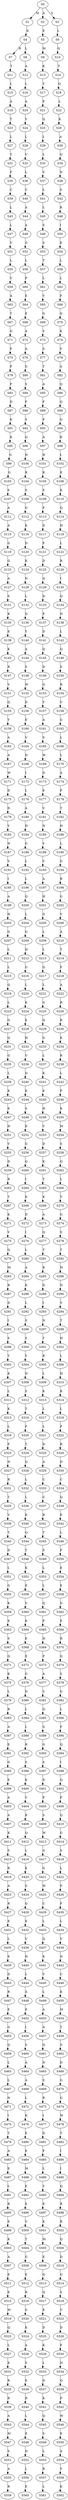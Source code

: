 strict digraph  {
	S0 -> S1 [ label = M ];
	S0 -> S2 [ label = A ];
	S0 -> S3 [ label = S ];
	S1 -> S4 [ label = K ];
	S2 -> S5 [ label = E ];
	S3 -> S6 [ label = L ];
	S4 -> S7 [ label = R ];
	S4 -> S8 [ label = L ];
	S5 -> S9 [ label = M ];
	S6 -> S10 [ label = Q ];
	S7 -> S11 [ label = T ];
	S8 -> S12 [ label = A ];
	S9 -> S13 [ label = K ];
	S10 -> S14 [ label = T ];
	S11 -> S15 [ label = L ];
	S12 -> S16 [ label = L ];
	S13 -> S17 [ label = T ];
	S14 -> S18 [ label = Q ];
	S15 -> S19 [ label = A ];
	S16 -> S20 [ label = A ];
	S17 -> S21 [ label = P ];
	S18 -> S22 [ label = L ];
	S19 -> S23 [ label = T ];
	S20 -> S24 [ label = V ];
	S21 -> S25 [ label = Q ];
	S22 -> S26 [ label = K ];
	S23 -> S27 [ label = L ];
	S24 -> S28 [ label = L ];
	S25 -> S29 [ label = L ];
	S26 -> S30 [ label = A ];
	S27 -> S31 [ label = T ];
	S28 -> S32 [ label = V ];
	S29 -> S33 [ label = L ];
	S30 -> S34 [ label = Q ];
	S31 -> S35 [ label = F ];
	S32 -> S36 [ label = L ];
	S33 -> S37 [ label = V ];
	S34 -> S38 [ label = N ];
	S35 -> S39 [ label = C ];
	S36 -> S40 [ label = C ];
	S37 -> S41 [ label = L ];
	S38 -> S42 [ label = S ];
	S39 -> S43 [ label = L ];
	S40 -> S44 [ label = A ];
	S41 -> S45 [ label = L ];
	S42 -> S46 [ label = R ];
	S43 -> S47 [ label = L ];
	S44 -> S48 [ label = A ];
	S45 -> S49 [ label = S ];
	S46 -> S50 [ label = I ];
	S47 -> S51 [ label = V ];
	S48 -> S52 [ label = G ];
	S49 -> S53 [ label = S ];
	S50 -> S54 [ label = E ];
	S51 -> S55 [ label = L ];
	S52 -> S56 [ label = L ];
	S53 -> S57 [ label = T ];
	S54 -> S58 [ label = L ];
	S55 -> S59 [ label = V ];
	S56 -> S60 [ label = P ];
	S57 -> S61 [ label = L ];
	S58 -> S62 [ label = L ];
	S59 -> S63 [ label = A ];
	S60 -> S64 [ label = E ];
	S61 -> S65 [ label = V ];
	S62 -> S66 [ label = F ];
	S63 -> S67 [ label = T ];
	S64 -> S68 [ label = E ];
	S65 -> S69 [ label = G ];
	S66 -> S70 [ label = Q ];
	S67 -> S71 [ label = G ];
	S68 -> S72 [ label = A ];
	S69 -> S73 [ label = V ];
	S70 -> S74 [ label = K ];
	S71 -> S75 [ label = F ];
	S72 -> S76 [ label = A ];
	S73 -> S77 [ label = S ];
	S74 -> S78 [ label = V ];
	S75 -> S79 [ label = P ];
	S76 -> S80 [ label = G ];
	S77 -> S81 [ label = T ];
	S78 -> S82 [ label = A ];
	S79 -> S83 [ label = F ];
	S80 -> S84 [ label = S ];
	S81 -> S85 [ label = A ];
	S82 -> S86 [ label = Q ];
	S83 -> S87 [ label = D ];
	S84 -> S88 [ label = P ];
	S85 -> S89 [ label = F ];
	S86 -> S90 [ label = Q ];
	S87 -> S91 [ label = K ];
	S88 -> S92 [ label = S ];
	S89 -> S93 [ label = P ];
	S90 -> S94 [ label = Q ];
	S91 -> S95 [ label = K ];
	S92 -> S96 [ label = Q ];
	S93 -> S97 [ label = A ];
	S94 -> S98 [ label = R ];
	S95 -> S99 [ label = G ];
	S96 -> S100 [ label = H ];
	S97 -> S101 [ label = H ];
	S98 -> S102 [ label = L ];
	S99 -> S103 [ label = G ];
	S100 -> S104 [ label = R ];
	S101 -> S105 [ label = R ];
	S102 -> S106 [ label = E ];
	S103 -> S107 [ label = S ];
	S104 -> S108 [ label = S ];
	S105 -> S109 [ label = S ];
	S106 -> S110 [ label = K ];
	S107 -> S111 [ label = A ];
	S108 -> S112 [ label = G ];
	S109 -> S113 [ label = P ];
	S110 -> S114 [ label = Q ];
	S111 -> S115 [ label = A ];
	S112 -> S116 [ label = K ];
	S113 -> S117 [ label = D ];
	S114 -> S118 [ label = H ];
	S115 -> S119 [ label = G ];
	S116 -> S120 [ label = D ];
	S117 -> S121 [ label = P ];
	S118 -> S122 [ label = L ];
	S119 -> S123 [ label = G ];
	S120 -> S124 [ label = K ];
	S121 -> S125 [ label = D ];
	S122 -> S126 [ label = R ];
	S123 -> S127 [ label = A ];
	S124 -> S128 [ label = N ];
	S125 -> S129 [ label = Q ];
	S126 -> S130 [ label = I ];
	S127 -> S131 [ label = S ];
	S128 -> S132 [ label = L ];
	S129 -> S133 [ label = D ];
	S130 -> S134 [ label = Q ];
	S131 -> S135 [ label = K ];
	S132 -> S136 [ label = Q ];
	S133 -> S137 [ label = P ];
	S134 -> S138 [ label = N ];
	S135 -> S139 [ label = E ];
	S136 -> S140 [ label = Y ];
	S137 -> S141 [ label = D ];
	S138 -> S142 [ label = L ];
	S139 -> S143 [ label = K ];
	S140 -> S144 [ label = A ];
	S141 -> S145 [ label = Q ];
	S142 -> S146 [ label = Q ];
	S143 -> S147 [ label = R ];
	S144 -> S148 [ label = S ];
	S145 -> S149 [ label = D ];
	S146 -> S150 [ label = S ];
	S147 -> S151 [ label = V ];
	S148 -> S152 [ label = W ];
	S149 -> S153 [ label = Q ];
	S150 -> S154 [ label = R ];
	S151 -> S155 [ label = Q ];
	S152 -> S156 [ label = D ];
	S153 -> S157 [ label = Y ];
	S154 -> S158 [ label = V ];
	S155 -> S159 [ label = Y ];
	S156 -> S160 [ label = E ];
	S157 -> S161 [ label = A ];
	S158 -> S162 [ label = G ];
	S159 -> S163 [ label = A ];
	S160 -> S164 [ label = V ];
	S161 -> S165 [ label = S ];
	S162 -> S166 [ label = L ];
	S163 -> S167 [ label = A ];
	S164 -> S168 [ label = N ];
	S165 -> S169 [ label = W ];
	S166 -> S170 [ label = L ];
	S167 -> S171 [ label = W ];
	S168 -> S172 [ label = I ];
	S169 -> S173 [ label = D ];
	S170 -> S174 [ label = A ];
	S171 -> S175 [ label = D ];
	S172 -> S176 [ label = L ];
	S173 -> S177 [ label = E ];
	S174 -> S178 [ label = P ];
	S175 -> S179 [ label = D ];
	S176 -> S180 [ label = A ];
	S177 -> S181 [ label = V ];
	S178 -> S182 [ label = T ];
	S179 -> S183 [ label = V ];
	S180 -> S184 [ label = H ];
	S181 -> S185 [ label = N ];
	S182 -> S186 [ label = H ];
	S183 -> S187 [ label = N ];
	S184 -> S188 [ label = G ];
	S185 -> S189 [ label = V ];
	S186 -> S190 [ label = L ];
	S187 -> S191 [ label = V ];
	S188 -> S192 [ label = L ];
	S189 -> S193 [ label = V ];
	S190 -> S194 [ label = G ];
	S191 -> S195 [ label = I ];
	S192 -> S196 [ label = L ];
	S193 -> S197 [ label = A ];
	S194 -> S198 [ label = R ];
	S195 -> S199 [ label = A ];
	S196 -> S200 [ label = Q ];
	S197 -> S201 [ label = H ];
	S198 -> S202 [ label = G ];
	S199 -> S203 [ label = H ];
	S200 -> S204 [ label = L ];
	S201 -> S205 [ label = G ];
	S202 -> S206 [ label = V ];
	S203 -> S207 [ label = G ];
	S204 -> S208 [ label = G ];
	S205 -> S209 [ label = L ];
	S206 -> S210 [ label = A ];
	S207 -> S211 [ label = L ];
	S208 -> S212 [ label = H ];
	S209 -> S213 [ label = L ];
	S210 -> S214 [ label = T ];
	S211 -> S215 [ label = L ];
	S212 -> S216 [ label = G ];
	S213 -> S217 [ label = Q ];
	S214 -> S218 [ label = P ];
	S215 -> S219 [ label = Q ];
	S216 -> S220 [ label = L ];
	S217 -> S221 [ label = L ];
	S218 -> S222 [ label = A ];
	S219 -> S223 [ label = L ];
	S220 -> S224 [ label = K ];
	S221 -> S225 [ label = G ];
	S222 -> S226 [ label = R ];
	S223 -> S227 [ label = G ];
	S224 -> S228 [ label = E ];
	S225 -> S229 [ label = Q ];
	S226 -> S230 [ label = R ];
	S227 -> S231 [ label = Q ];
	S228 -> S232 [ label = H ];
	S229 -> S233 [ label = G ];
	S230 -> S234 [ label = K ];
	S231 -> S235 [ label = G ];
	S232 -> S236 [ label = V ];
	S233 -> S237 [ label = L ];
	S234 -> S238 [ label = R ];
	S235 -> S239 [ label = L ];
	S236 -> S240 [ label = D ];
	S237 -> S241 [ label = K ];
	S238 -> S242 [ label = L ];
	S239 -> S243 [ label = K ];
	S240 -> S244 [ label = K ];
	S241 -> S245 [ label = E ];
	S242 -> S246 [ label = P ];
	S243 -> S247 [ label = E ];
	S244 -> S248 [ label = S ];
	S245 -> S249 [ label = H ];
	S246 -> S250 [ label = K ];
	S247 -> S251 [ label = H ];
	S248 -> S252 [ label = K ];
	S249 -> S253 [ label = V ];
	S250 -> S254 [ label = M ];
	S251 -> S255 [ label = V ];
	S252 -> S256 [ label = G ];
	S253 -> S257 [ label = D ];
	S254 -> S258 [ label = S ];
	S255 -> S259 [ label = D ];
	S256 -> S260 [ label = Q ];
	S257 -> S261 [ label = K ];
	S258 -> S262 [ label = Q ];
	S259 -> S263 [ label = R ];
	S260 -> S264 [ label = I ];
	S261 -> S265 [ label = T ];
	S262 -> S266 [ label = L ];
	S263 -> S267 [ label = T ];
	S264 -> S268 [ label = K ];
	S265 -> S269 [ label = K ];
	S266 -> S270 [ label = V ];
	S267 -> S271 [ label = K ];
	S268 -> S272 [ label = D ];
	S269 -> S273 [ label = A ];
	S270 -> S274 [ label = G ];
	S271 -> S275 [ label = V ];
	S272 -> S276 [ label = I ];
	S273 -> S277 [ label = Q ];
	S274 -> S278 [ label = S ];
	S275 -> S279 [ label = Q ];
	S276 -> S280 [ label = L ];
	S277 -> S281 [ label = T ];
	S278 -> S282 [ label = T ];
	S279 -> S283 [ label = M ];
	S280 -> S284 [ label = A ];
	S281 -> S285 [ label = R ];
	S282 -> S286 [ label = H ];
	S283 -> S287 [ label = R ];
	S284 -> S288 [ label = K ];
	S285 -> S289 [ label = D ];
	S286 -> S290 [ label = N ];
	S287 -> S291 [ label = D ];
	S288 -> S292 [ label = L ];
	S289 -> S293 [ label = I ];
	S290 -> S294 [ label = V ];
	S291 -> S295 [ label = I ];
	S292 -> S296 [ label = S ];
	S293 -> S297 [ label = N ];
	S294 -> S298 [ label = T ];
	S295 -> S299 [ label = S ];
	S296 -> S300 [ label = S ];
	S297 -> S301 [ label = T ];
	S298 -> S302 [ label = H ];
	S299 -> S303 [ label = T ];
	S300 -> S304 [ label = Y ];
	S301 -> S305 [ label = R ];
	S302 -> S306 [ label = L ];
	S303 -> S307 [ label = K ];
	S304 -> S308 [ label = N ];
	S305 -> S309 [ label = L ];
	S306 -> S310 [ label = H ];
	S307 -> S311 [ label = L ];
	S308 -> S312 [ label = S ];
	S309 -> S313 [ label = K ];
	S310 -> S314 [ label = R ];
	S311 -> S315 [ label = K ];
	S312 -> S316 [ label = T ];
	S313 -> S317 [ label = L ];
	S314 -> S318 [ label = L ];
	S315 -> S319 [ label = L ];
	S316 -> S320 [ label = F ];
	S317 -> S321 [ label = L ];
	S318 -> S322 [ label = P ];
	S319 -> S323 [ label = F ];
	S320 -> S324 [ label = T ];
	S321 -> S325 [ label = D ];
	S322 -> S326 [ label = R ];
	S323 -> S327 [ label = N ];
	S324 -> S328 [ label = Q ];
	S325 -> S329 [ label = A ];
	S326 -> S330 [ label = D ];
	S327 -> S331 [ label = R ];
	S328 -> S332 [ label = L ];
	S329 -> S333 [ label = C ];
	S330 -> S334 [ label = C ];
	S331 -> S335 [ label = T ];
	S332 -> S336 [ label = L ];
	S333 -> S337 [ label = C ];
	S334 -> S338 [ label = Q ];
	S335 -> S339 [ label = V ];
	S336 -> S340 [ label = K ];
	S337 -> S341 [ label = R ];
	S338 -> S342 [ label = E ];
	S339 -> S343 [ label = T ];
	S340 -> S344 [ label = Q ];
	S341 -> S345 [ label = T ];
	S342 -> S346 [ label = L ];
	S343 -> S347 [ label = D ];
	S344 -> S348 [ label = T ];
	S345 -> S349 [ label = S ];
	S346 -> S350 [ label = F ];
	S347 -> S351 [ label = L ];
	S348 -> S352 [ label = K ];
	S349 -> S353 [ label = L ];
	S350 -> S354 [ label = E ];
	S351 -> S355 [ label = G ];
	S352 -> S356 [ label = E ];
	S353 -> S357 [ label = L ];
	S354 -> S358 [ label = E ];
	S355 -> S359 [ label = K ];
	S356 -> S360 [ label = V ];
	S357 -> S361 [ label = Q ];
	S358 -> S362 [ label = G ];
	S359 -> S363 [ label = E ];
	S360 -> S364 [ label = K ];
	S361 -> S365 [ label = P ];
	S362 -> S366 [ label = E ];
	S363 -> S367 [ label = S ];
	S364 -> S368 [ label = E ];
	S365 -> S369 [ label = H ];
	S366 -> S370 [ label = R ];
	S367 -> S371 [ label = Q ];
	S368 -> S372 [ label = E ];
	S369 -> S373 [ label = P ];
	S370 -> S374 [ label = Q ];
	S371 -> S375 [ label = K ];
	S372 -> S376 [ label = G ];
	S373 -> S377 [ label = A ];
	S374 -> S378 [ label = S ];
	S375 -> S379 [ label = L ];
	S376 -> S380 [ label = D ];
	S377 -> S381 [ label = C ];
	S378 -> S382 [ label = G ];
	S379 -> S383 [ label = R ];
	S380 -> S384 [ label = L ];
	S381 -> S385 [ label = Q ];
	S382 -> S386 [ label = L ];
	S383 -> S387 [ label = A ];
	S384 -> S388 [ label = L ];
	S385 -> S389 [ label = G ];
	S386 -> S390 [ label = F ];
	S387 -> S391 [ label = E ];
	S388 -> S392 [ label = R ];
	S389 -> S393 [ label = G ];
	S390 -> S394 [ label = Q ];
	S391 -> S395 [ label = G ];
	S392 -> S396 [ label = S ];
	S393 -> S397 [ label = S ];
	S394 -> S398 [ label = I ];
	S395 -> S399 [ label = E ];
	S396 -> S400 [ label = K ];
	S397 -> S401 [ label = D ];
	S398 -> S402 [ label = Q ];
	S399 -> S403 [ label = A ];
	S400 -> S404 [ label = V ];
	S401 -> S405 [ label = P ];
	S402 -> S406 [ label = P ];
	S403 -> S407 [ label = A ];
	S404 -> S408 [ label = R ];
	S405 -> S409 [ label = S ];
	S406 -> S410 [ label = Q ];
	S407 -> S411 [ label = K ];
	S408 -> S412 [ label = Q ];
	S409 -> S413 [ label = W ];
	S410 -> S414 [ label = G ];
	S411 -> S415 [ label = S ];
	S412 -> S416 [ label = L ];
	S413 -> S417 [ label = G ];
	S414 -> S418 [ label = S ];
	S415 -> S419 [ label = R ];
	S416 -> S420 [ label = E ];
	S417 -> S421 [ label = G ];
	S418 -> S422 [ label = L ];
	S419 -> S423 [ label = A ];
	S420 -> S424 [ label = S ];
	S421 -> S425 [ label = W ];
	S422 -> S426 [ label = P ];
	S423 -> S427 [ label = R ];
	S424 -> S428 [ label = Q ];
	S425 -> S429 [ label = C ];
	S426 -> S430 [ label = F ];
	S427 -> S431 [ label = E ];
	S428 -> S432 [ label = E ];
	S429 -> S433 [ label = L ];
	S430 -> S434 [ label = L ];
	S431 -> S435 [ label = L ];
	S432 -> S436 [ label = V ];
	S433 -> S437 [ label = Q ];
	S434 -> S438 [ label = V ];
	S435 -> S439 [ label = E ];
	S436 -> S440 [ label = H ];
	S437 -> S441 [ label = K ];
	S438 -> S442 [ label = N ];
	S439 -> S443 [ label = D ];
	S440 -> S444 [ label = L ];
	S441 -> S445 [ label = V ];
	S442 -> S446 [ label = C ];
	S443 -> S447 [ label = R ];
	S444 -> S448 [ label = A ];
	S445 -> S449 [ label = L ];
	S446 -> S450 [ label = K ];
	S447 -> S451 [ label = E ];
	S448 -> S452 [ label = E ];
	S449 -> S453 [ label = A ];
	S450 -> S454 [ label = M ];
	S451 -> S455 [ label = G ];
	S452 -> S456 [ label = I ];
	S453 -> S457 [ label = A ];
	S454 -> S458 [ label = T ];
	S455 -> S459 [ label = Q ];
	S456 -> S460 [ label = S ];
	S457 -> S461 [ label = Q ];
	S458 -> S462 [ label = S ];
	S459 -> S463 [ label = L ];
	S460 -> S464 [ label = A ];
	S461 -> S465 [ label = N ];
	S462 -> S466 [ label = D ];
	S463 -> S467 [ label = L ];
	S464 -> S468 [ label = A ];
	S465 -> S469 [ label = S ];
	S466 -> S470 [ label = G ];
	S467 -> S471 [ label = N ];
	S468 -> S472 [ label = L ];
	S469 -> S473 [ label = R ];
	S470 -> S474 [ label = G ];
	S471 -> S475 [ label = I ];
	S472 -> S476 [ label = K ];
	S473 -> S477 [ label = I ];
	S474 -> S478 [ label = W ];
	S475 -> S479 [ label = T ];
	S476 -> S480 [ label = E ];
	S477 -> S481 [ label = D ];
	S478 -> S482 [ label = T ];
	S479 -> S483 [ label = A ];
	S480 -> S484 [ label = E ];
	S481 -> S485 [ label = P ];
	S482 -> S486 [ label = I ];
	S483 -> S487 [ label = E ];
	S484 -> S488 [ label = M ];
	S485 -> S489 [ label = L ];
	S486 -> S490 [ label = I ];
	S487 -> S491 [ label = L ];
	S488 -> S492 [ label = E ];
	S489 -> S493 [ label = V ];
	S490 -> S494 [ label = Q ];
	S491 -> S495 [ label = R ];
	S492 -> S496 [ label = E ];
	S493 -> S497 [ label = E ];
	S494 -> S498 [ label = R ];
	S495 -> S499 [ label = E ];
	S496 -> S500 [ label = V ];
	S497 -> S501 [ label = K ];
	S498 -> S502 [ label = R ];
	S499 -> S503 [ label = K ];
	S500 -> S504 [ label = T ];
	S501 -> S505 [ label = M ];
	S502 -> S506 [ label = Q ];
	S503 -> S507 [ label = A ];
	S504 -> S508 [ label = G ];
	S505 -> S509 [ label = E ];
	S506 -> S510 [ label = D ];
	S507 -> S511 [ label = E ];
	S508 -> S512 [ label = E ];
	S509 -> S513 [ label = Q ];
	S510 -> S514 [ label = G ];
	S511 -> S515 [ label = E ];
	S512 -> S516 [ label = R ];
	S513 -> S517 [ label = Q ];
	S514 -> S518 [ label = S ];
	S515 -> S519 [ label = M ];
	S516 -> S520 [ label = S ];
	S517 -> S521 [ label = E ];
	S518 -> S522 [ label = V ];
	S519 -> S523 [ label = Q ];
	S520 -> S524 [ label = K ];
	S521 -> S525 [ label = D ];
	S522 -> S526 [ label = D ];
	S523 -> S527 [ label = L ];
	S524 -> S528 [ label = A ];
	S525 -> S529 [ label = K ];
	S526 -> S530 [ label = F ];
	S527 -> S531 [ label = E ];
	S528 -> S532 [ label = S ];
	S529 -> S533 [ label = L ];
	S530 -> S534 [ label = N ];
	S531 -> S535 [ label = R ];
	S532 -> S536 [ label = E ];
	S533 -> S537 [ label = D ];
	S534 -> S538 [ label = Q ];
	S535 -> S539 [ label = R ];
	S536 -> S540 [ label = R ];
	S537 -> S541 [ label = K ];
	S538 -> S542 [ label = P ];
	S539 -> S543 [ label = A ];
	S540 -> S544 [ label = L ];
	S541 -> S545 [ label = Q ];
	S542 -> S546 [ label = W ];
	S543 -> S547 [ label = M ];
	S544 -> S548 [ label = E ];
	S545 -> S549 [ label = S ];
	S546 -> S550 [ label = E ];
	S547 -> S551 [ label = S ];
	S548 -> S552 [ label = N ];
	S549 -> S553 [ label = L ];
	S550 -> S554 [ label = A ];
	S551 -> S555 [ label = A ];
	S552 -> S556 [ label = L ];
	S553 -> S557 [ label = R ];
	S554 -> S558 [ label = Y ];
	S555 -> S559 [ label = R ];
	S556 -> S560 [ label = E ];
	S557 -> S561 [ label = L ];
	S558 -> S562 [ label = K ];
}
